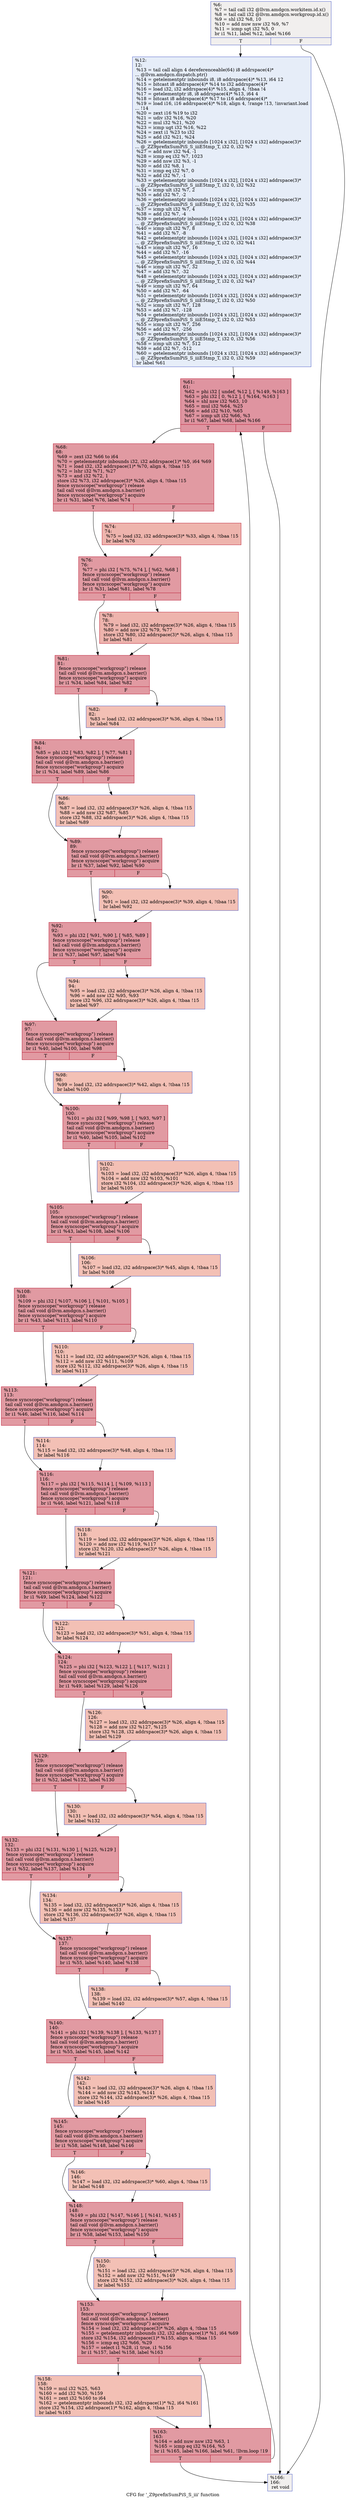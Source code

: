 digraph "CFG for '_Z9prefixSumPiS_S_iii' function" {
	label="CFG for '_Z9prefixSumPiS_S_iii' function";

	Node0x5d08eb0 [shape=record,color="#3d50c3ff", style=filled, fillcolor="#e0dbd870",label="{%6:\l  %7 = tail call i32 @llvm.amdgcn.workitem.id.x()\l  %8 = tail call i32 @llvm.amdgcn.workgroup.id.x()\l  %9 = shl i32 %8, 10\l  %10 = add nuw nsw i32 %9, %7\l  %11 = icmp sgt i32 %5, 0\l  br i1 %11, label %12, label %166\l|{<s0>T|<s1>F}}"];
	Node0x5d08eb0:s0 -> Node0x5d09af0;
	Node0x5d08eb0:s1 -> Node0x5d09b80;
	Node0x5d09af0 [shape=record,color="#3d50c3ff", style=filled, fillcolor="#c7d7f070",label="{%12:\l12:                                               \l  %13 = tail call align 4 dereferenceable(64) i8 addrspace(4)*\l... @llvm.amdgcn.dispatch.ptr()\l  %14 = getelementptr inbounds i8, i8 addrspace(4)* %13, i64 12\l  %15 = bitcast i8 addrspace(4)* %14 to i32 addrspace(4)*\l  %16 = load i32, i32 addrspace(4)* %15, align 4, !tbaa !4\l  %17 = getelementptr i8, i8 addrspace(4)* %13, i64 4\l  %18 = bitcast i8 addrspace(4)* %17 to i16 addrspace(4)*\l  %19 = load i16, i16 addrspace(4)* %18, align 4, !range !13, !invariant.load\l... !14\l  %20 = zext i16 %19 to i32\l  %21 = udiv i32 %16, %20\l  %22 = mul i32 %21, %20\l  %23 = icmp ugt i32 %16, %22\l  %24 = zext i1 %23 to i32\l  %25 = add i32 %21, %24\l  %26 = getelementptr inbounds [1024 x i32], [1024 x i32] addrspace(3)*\l... @_ZZ9prefixSumPiS_S_iiiE5tmp_T, i32 0, i32 %7\l  %27 = add nsw i32 %4, -1\l  %28 = icmp eq i32 %7, 1023\l  %29 = add nsw i32 %3, -1\l  %30 = add i32 %8, 1\l  %31 = icmp eq i32 %7, 0\l  %32 = add i32 %7, -1\l  %33 = getelementptr inbounds [1024 x i32], [1024 x i32] addrspace(3)*\l... @_ZZ9prefixSumPiS_S_iiiE5tmp_T, i32 0, i32 %32\l  %34 = icmp ult i32 %7, 2\l  %35 = add i32 %7, -2\l  %36 = getelementptr inbounds [1024 x i32], [1024 x i32] addrspace(3)*\l... @_ZZ9prefixSumPiS_S_iiiE5tmp_T, i32 0, i32 %35\l  %37 = icmp ult i32 %7, 4\l  %38 = add i32 %7, -4\l  %39 = getelementptr inbounds [1024 x i32], [1024 x i32] addrspace(3)*\l... @_ZZ9prefixSumPiS_S_iiiE5tmp_T, i32 0, i32 %38\l  %40 = icmp ult i32 %7, 8\l  %41 = add i32 %7, -8\l  %42 = getelementptr inbounds [1024 x i32], [1024 x i32] addrspace(3)*\l... @_ZZ9prefixSumPiS_S_iiiE5tmp_T, i32 0, i32 %41\l  %43 = icmp ult i32 %7, 16\l  %44 = add i32 %7, -16\l  %45 = getelementptr inbounds [1024 x i32], [1024 x i32] addrspace(3)*\l... @_ZZ9prefixSumPiS_S_iiiE5tmp_T, i32 0, i32 %44\l  %46 = icmp ult i32 %7, 32\l  %47 = add i32 %7, -32\l  %48 = getelementptr inbounds [1024 x i32], [1024 x i32] addrspace(3)*\l... @_ZZ9prefixSumPiS_S_iiiE5tmp_T, i32 0, i32 %47\l  %49 = icmp ult i32 %7, 64\l  %50 = add i32 %7, -64\l  %51 = getelementptr inbounds [1024 x i32], [1024 x i32] addrspace(3)*\l... @_ZZ9prefixSumPiS_S_iiiE5tmp_T, i32 0, i32 %50\l  %52 = icmp ult i32 %7, 128\l  %53 = add i32 %7, -128\l  %54 = getelementptr inbounds [1024 x i32], [1024 x i32] addrspace(3)*\l... @_ZZ9prefixSumPiS_S_iiiE5tmp_T, i32 0, i32 %53\l  %55 = icmp ult i32 %7, 256\l  %56 = add i32 %7, -256\l  %57 = getelementptr inbounds [1024 x i32], [1024 x i32] addrspace(3)*\l... @_ZZ9prefixSumPiS_S_iiiE5tmp_T, i32 0, i32 %56\l  %58 = icmp ult i32 %7, 512\l  %59 = add i32 %7, -512\l  %60 = getelementptr inbounds [1024 x i32], [1024 x i32] addrspace(3)*\l... @_ZZ9prefixSumPiS_S_iiiE5tmp_T, i32 0, i32 %59\l  br label %61\l}"];
	Node0x5d09af0 -> Node0x5d0cf70;
	Node0x5d0cf70 [shape=record,color="#b70d28ff", style=filled, fillcolor="#b70d2870",label="{%61:\l61:                                               \l  %62 = phi i32 [ undef, %12 ], [ %149, %163 ]\l  %63 = phi i32 [ 0, %12 ], [ %164, %163 ]\l  %64 = shl nsw i32 %63, 10\l  %65 = mul i32 %64, %25\l  %66 = add i32 %10, %65\l  %67 = icmp ult i32 %66, %3\l  br i1 %67, label %68, label %166\l|{<s0>T|<s1>F}}"];
	Node0x5d0cf70:s0 -> Node0x5d0bb00;
	Node0x5d0cf70:s1 -> Node0x5d09b80;
	Node0x5d0bb00 [shape=record,color="#b70d28ff", style=filled, fillcolor="#bb1b2c70",label="{%68:\l68:                                               \l  %69 = zext i32 %66 to i64\l  %70 = getelementptr inbounds i32, i32 addrspace(1)* %0, i64 %69\l  %71 = load i32, i32 addrspace(1)* %70, align 4, !tbaa !15\l  %72 = lshr i32 %71, %27\l  %73 = and i32 %72, 1\l  store i32 %73, i32 addrspace(3)* %26, align 4, !tbaa !15\l  fence syncscope(\"workgroup\") release\l  tail call void @llvm.amdgcn.s.barrier()\l  fence syncscope(\"workgroup\") acquire\l  br i1 %31, label %76, label %74\l|{<s0>T|<s1>F}}"];
	Node0x5d0bb00:s0 -> Node0x5d0e590;
	Node0x5d0bb00:s1 -> Node0x5d0e620;
	Node0x5d0e620 [shape=record,color="#b70d28ff", style=filled, fillcolor="#d8564670",label="{%74:\l74:                                               \l  %75 = load i32, i32 addrspace(3)* %33, align 4, !tbaa !15\l  br label %76\l}"];
	Node0x5d0e620 -> Node0x5d0e590;
	Node0x5d0e590 [shape=record,color="#b70d28ff", style=filled, fillcolor="#bb1b2c70",label="{%76:\l76:                                               \l  %77 = phi i32 [ %75, %74 ], [ %62, %68 ]\l  fence syncscope(\"workgroup\") release\l  tail call void @llvm.amdgcn.s.barrier()\l  fence syncscope(\"workgroup\") acquire\l  br i1 %31, label %81, label %78\l|{<s0>T|<s1>F}}"];
	Node0x5d0e590:s0 -> Node0x5d0ea60;
	Node0x5d0e590:s1 -> Node0x5d0eab0;
	Node0x5d0eab0 [shape=record,color="#b70d28ff", style=filled, fillcolor="#d8564670",label="{%78:\l78:                                               \l  %79 = load i32, i32 addrspace(3)* %26, align 4, !tbaa !15\l  %80 = add nsw i32 %79, %77\l  store i32 %80, i32 addrspace(3)* %26, align 4, !tbaa !15\l  br label %81\l}"];
	Node0x5d0eab0 -> Node0x5d0ea60;
	Node0x5d0ea60 [shape=record,color="#b70d28ff", style=filled, fillcolor="#bb1b2c70",label="{%81:\l81:                                               \l  fence syncscope(\"workgroup\") release\l  tail call void @llvm.amdgcn.s.barrier()\l  fence syncscope(\"workgroup\") acquire\l  br i1 %34, label %84, label %82\l|{<s0>T|<s1>F}}"];
	Node0x5d0ea60:s0 -> Node0x5d0ef60;
	Node0x5d0ea60:s1 -> Node0x5d0efb0;
	Node0x5d0efb0 [shape=record,color="#3d50c3ff", style=filled, fillcolor="#e5705870",label="{%82:\l82:                                               \l  %83 = load i32, i32 addrspace(3)* %36, align 4, !tbaa !15\l  br label %84\l}"];
	Node0x5d0efb0 -> Node0x5d0ef60;
	Node0x5d0ef60 [shape=record,color="#b70d28ff", style=filled, fillcolor="#bb1b2c70",label="{%84:\l84:                                               \l  %85 = phi i32 [ %83, %82 ], [ %77, %81 ]\l  fence syncscope(\"workgroup\") release\l  tail call void @llvm.amdgcn.s.barrier()\l  fence syncscope(\"workgroup\") acquire\l  br i1 %34, label %89, label %86\l|{<s0>T|<s1>F}}"];
	Node0x5d0ef60:s0 -> Node0x5d0f3b0;
	Node0x5d0ef60:s1 -> Node0x5d0f400;
	Node0x5d0f400 [shape=record,color="#3d50c3ff", style=filled, fillcolor="#e5705870",label="{%86:\l86:                                               \l  %87 = load i32, i32 addrspace(3)* %26, align 4, !tbaa !15\l  %88 = add nsw i32 %87, %85\l  store i32 %88, i32 addrspace(3)* %26, align 4, !tbaa !15\l  br label %89\l}"];
	Node0x5d0f400 -> Node0x5d0f3b0;
	Node0x5d0f3b0 [shape=record,color="#b70d28ff", style=filled, fillcolor="#bb1b2c70",label="{%89:\l89:                                               \l  fence syncscope(\"workgroup\") release\l  tail call void @llvm.amdgcn.s.barrier()\l  fence syncscope(\"workgroup\") acquire\l  br i1 %37, label %92, label %90\l|{<s0>T|<s1>F}}"];
	Node0x5d0f3b0:s0 -> Node0x5d0f870;
	Node0x5d0f3b0:s1 -> Node0x5d0f8c0;
	Node0x5d0f8c0 [shape=record,color="#3d50c3ff", style=filled, fillcolor="#e5705870",label="{%90:\l90:                                               \l  %91 = load i32, i32 addrspace(3)* %39, align 4, !tbaa !15\l  br label %92\l}"];
	Node0x5d0f8c0 -> Node0x5d0f870;
	Node0x5d0f870 [shape=record,color="#b70d28ff", style=filled, fillcolor="#bb1b2c70",label="{%92:\l92:                                               \l  %93 = phi i32 [ %91, %90 ], [ %85, %89 ]\l  fence syncscope(\"workgroup\") release\l  tail call void @llvm.amdgcn.s.barrier()\l  fence syncscope(\"workgroup\") acquire\l  br i1 %37, label %97, label %94\l|{<s0>T|<s1>F}}"];
	Node0x5d0f870:s0 -> Node0x5d0fcc0;
	Node0x5d0f870:s1 -> Node0x5d0fd10;
	Node0x5d0fd10 [shape=record,color="#3d50c3ff", style=filled, fillcolor="#e5705870",label="{%94:\l94:                                               \l  %95 = load i32, i32 addrspace(3)* %26, align 4, !tbaa !15\l  %96 = add nsw i32 %95, %93\l  store i32 %96, i32 addrspace(3)* %26, align 4, !tbaa !15\l  br label %97\l}"];
	Node0x5d0fd10 -> Node0x5d0fcc0;
	Node0x5d0fcc0 [shape=record,color="#b70d28ff", style=filled, fillcolor="#bb1b2c70",label="{%97:\l97:                                               \l  fence syncscope(\"workgroup\") release\l  tail call void @llvm.amdgcn.s.barrier()\l  fence syncscope(\"workgroup\") acquire\l  br i1 %40, label %100, label %98\l|{<s0>T|<s1>F}}"];
	Node0x5d0fcc0:s0 -> Node0x5d10180;
	Node0x5d0fcc0:s1 -> Node0x5d101d0;
	Node0x5d101d0 [shape=record,color="#3d50c3ff", style=filled, fillcolor="#e5705870",label="{%98:\l98:                                               \l  %99 = load i32, i32 addrspace(3)* %42, align 4, !tbaa !15\l  br label %100\l}"];
	Node0x5d101d0 -> Node0x5d10180;
	Node0x5d10180 [shape=record,color="#b70d28ff", style=filled, fillcolor="#bb1b2c70",label="{%100:\l100:                                              \l  %101 = phi i32 [ %99, %98 ], [ %93, %97 ]\l  fence syncscope(\"workgroup\") release\l  tail call void @llvm.amdgcn.s.barrier()\l  fence syncscope(\"workgroup\") acquire\l  br i1 %40, label %105, label %102\l|{<s0>T|<s1>F}}"];
	Node0x5d10180:s0 -> Node0x5d105d0;
	Node0x5d10180:s1 -> Node0x5d10620;
	Node0x5d10620 [shape=record,color="#3d50c3ff", style=filled, fillcolor="#e5705870",label="{%102:\l102:                                              \l  %103 = load i32, i32 addrspace(3)* %26, align 4, !tbaa !15\l  %104 = add nsw i32 %103, %101\l  store i32 %104, i32 addrspace(3)* %26, align 4, !tbaa !15\l  br label %105\l}"];
	Node0x5d10620 -> Node0x5d105d0;
	Node0x5d105d0 [shape=record,color="#b70d28ff", style=filled, fillcolor="#bb1b2c70",label="{%105:\l105:                                              \l  fence syncscope(\"workgroup\") release\l  tail call void @llvm.amdgcn.s.barrier()\l  fence syncscope(\"workgroup\") acquire\l  br i1 %43, label %108, label %106\l|{<s0>T|<s1>F}}"];
	Node0x5d105d0:s0 -> Node0x5d10a90;
	Node0x5d105d0:s1 -> Node0x5d10ae0;
	Node0x5d10ae0 [shape=record,color="#3d50c3ff", style=filled, fillcolor="#e5705870",label="{%106:\l106:                                              \l  %107 = load i32, i32 addrspace(3)* %45, align 4, !tbaa !15\l  br label %108\l}"];
	Node0x5d10ae0 -> Node0x5d10a90;
	Node0x5d10a90 [shape=record,color="#b70d28ff", style=filled, fillcolor="#bb1b2c70",label="{%108:\l108:                                              \l  %109 = phi i32 [ %107, %106 ], [ %101, %105 ]\l  fence syncscope(\"workgroup\") release\l  tail call void @llvm.amdgcn.s.barrier()\l  fence syncscope(\"workgroup\") acquire\l  br i1 %43, label %113, label %110\l|{<s0>T|<s1>F}}"];
	Node0x5d10a90:s0 -> Node0x5d10ee0;
	Node0x5d10a90:s1 -> Node0x5d10f30;
	Node0x5d10f30 [shape=record,color="#3d50c3ff", style=filled, fillcolor="#e5705870",label="{%110:\l110:                                              \l  %111 = load i32, i32 addrspace(3)* %26, align 4, !tbaa !15\l  %112 = add nsw i32 %111, %109\l  store i32 %112, i32 addrspace(3)* %26, align 4, !tbaa !15\l  br label %113\l}"];
	Node0x5d10f30 -> Node0x5d10ee0;
	Node0x5d10ee0 [shape=record,color="#b70d28ff", style=filled, fillcolor="#bb1b2c70",label="{%113:\l113:                                              \l  fence syncscope(\"workgroup\") release\l  tail call void @llvm.amdgcn.s.barrier()\l  fence syncscope(\"workgroup\") acquire\l  br i1 %46, label %116, label %114\l|{<s0>T|<s1>F}}"];
	Node0x5d10ee0:s0 -> Node0x5d113a0;
	Node0x5d10ee0:s1 -> Node0x5d113f0;
	Node0x5d113f0 [shape=record,color="#3d50c3ff", style=filled, fillcolor="#e5705870",label="{%114:\l114:                                              \l  %115 = load i32, i32 addrspace(3)* %48, align 4, !tbaa !15\l  br label %116\l}"];
	Node0x5d113f0 -> Node0x5d113a0;
	Node0x5d113a0 [shape=record,color="#b70d28ff", style=filled, fillcolor="#bb1b2c70",label="{%116:\l116:                                              \l  %117 = phi i32 [ %115, %114 ], [ %109, %113 ]\l  fence syncscope(\"workgroup\") release\l  tail call void @llvm.amdgcn.s.barrier()\l  fence syncscope(\"workgroup\") acquire\l  br i1 %46, label %121, label %118\l|{<s0>T|<s1>F}}"];
	Node0x5d113a0:s0 -> Node0x5d117f0;
	Node0x5d113a0:s1 -> Node0x5d11840;
	Node0x5d11840 [shape=record,color="#3d50c3ff", style=filled, fillcolor="#e5705870",label="{%118:\l118:                                              \l  %119 = load i32, i32 addrspace(3)* %26, align 4, !tbaa !15\l  %120 = add nsw i32 %119, %117\l  store i32 %120, i32 addrspace(3)* %26, align 4, !tbaa !15\l  br label %121\l}"];
	Node0x5d11840 -> Node0x5d117f0;
	Node0x5d117f0 [shape=record,color="#b70d28ff", style=filled, fillcolor="#bb1b2c70",label="{%121:\l121:                                              \l  fence syncscope(\"workgroup\") release\l  tail call void @llvm.amdgcn.s.barrier()\l  fence syncscope(\"workgroup\") acquire\l  br i1 %49, label %124, label %122\l|{<s0>T|<s1>F}}"];
	Node0x5d117f0:s0 -> Node0x5d11cb0;
	Node0x5d117f0:s1 -> Node0x5d11d00;
	Node0x5d11d00 [shape=record,color="#3d50c3ff", style=filled, fillcolor="#e5705870",label="{%122:\l122:                                              \l  %123 = load i32, i32 addrspace(3)* %51, align 4, !tbaa !15\l  br label %124\l}"];
	Node0x5d11d00 -> Node0x5d11cb0;
	Node0x5d11cb0 [shape=record,color="#b70d28ff", style=filled, fillcolor="#bb1b2c70",label="{%124:\l124:                                              \l  %125 = phi i32 [ %123, %122 ], [ %117, %121 ]\l  fence syncscope(\"workgroup\") release\l  tail call void @llvm.amdgcn.s.barrier()\l  fence syncscope(\"workgroup\") acquire\l  br i1 %49, label %129, label %126\l|{<s0>T|<s1>F}}"];
	Node0x5d11cb0:s0 -> Node0x5d12100;
	Node0x5d11cb0:s1 -> Node0x5d12150;
	Node0x5d12150 [shape=record,color="#3d50c3ff", style=filled, fillcolor="#e5705870",label="{%126:\l126:                                              \l  %127 = load i32, i32 addrspace(3)* %26, align 4, !tbaa !15\l  %128 = add nsw i32 %127, %125\l  store i32 %128, i32 addrspace(3)* %26, align 4, !tbaa !15\l  br label %129\l}"];
	Node0x5d12150 -> Node0x5d12100;
	Node0x5d12100 [shape=record,color="#b70d28ff", style=filled, fillcolor="#bb1b2c70",label="{%129:\l129:                                              \l  fence syncscope(\"workgroup\") release\l  tail call void @llvm.amdgcn.s.barrier()\l  fence syncscope(\"workgroup\") acquire\l  br i1 %52, label %132, label %130\l|{<s0>T|<s1>F}}"];
	Node0x5d12100:s0 -> Node0x5d0d5f0;
	Node0x5d12100:s1 -> Node0x5d0d640;
	Node0x5d0d640 [shape=record,color="#3d50c3ff", style=filled, fillcolor="#e5705870",label="{%130:\l130:                                              \l  %131 = load i32, i32 addrspace(3)* %54, align 4, !tbaa !15\l  br label %132\l}"];
	Node0x5d0d640 -> Node0x5d0d5f0;
	Node0x5d0d5f0 [shape=record,color="#b70d28ff", style=filled, fillcolor="#bb1b2c70",label="{%132:\l132:                                              \l  %133 = phi i32 [ %131, %130 ], [ %125, %129 ]\l  fence syncscope(\"workgroup\") release\l  tail call void @llvm.amdgcn.s.barrier()\l  fence syncscope(\"workgroup\") acquire\l  br i1 %52, label %137, label %134\l|{<s0>T|<s1>F}}"];
	Node0x5d0d5f0:s0 -> Node0x5d12e10;
	Node0x5d0d5f0:s1 -> Node0x5d12e60;
	Node0x5d12e60 [shape=record,color="#3d50c3ff", style=filled, fillcolor="#e5705870",label="{%134:\l134:                                              \l  %135 = load i32, i32 addrspace(3)* %26, align 4, !tbaa !15\l  %136 = add nsw i32 %135, %133\l  store i32 %136, i32 addrspace(3)* %26, align 4, !tbaa !15\l  br label %137\l}"];
	Node0x5d12e60 -> Node0x5d12e10;
	Node0x5d12e10 [shape=record,color="#b70d28ff", style=filled, fillcolor="#bb1b2c70",label="{%137:\l137:                                              \l  fence syncscope(\"workgroup\") release\l  tail call void @llvm.amdgcn.s.barrier()\l  fence syncscope(\"workgroup\") acquire\l  br i1 %55, label %140, label %138\l|{<s0>T|<s1>F}}"];
	Node0x5d12e10:s0 -> Node0x5d132d0;
	Node0x5d12e10:s1 -> Node0x5d13320;
	Node0x5d13320 [shape=record,color="#3d50c3ff", style=filled, fillcolor="#e5705870",label="{%138:\l138:                                              \l  %139 = load i32, i32 addrspace(3)* %57, align 4, !tbaa !15\l  br label %140\l}"];
	Node0x5d13320 -> Node0x5d132d0;
	Node0x5d132d0 [shape=record,color="#b70d28ff", style=filled, fillcolor="#bb1b2c70",label="{%140:\l140:                                              \l  %141 = phi i32 [ %139, %138 ], [ %133, %137 ]\l  fence syncscope(\"workgroup\") release\l  tail call void @llvm.amdgcn.s.barrier()\l  fence syncscope(\"workgroup\") acquire\l  br i1 %55, label %145, label %142\l|{<s0>T|<s1>F}}"];
	Node0x5d132d0:s0 -> Node0x5d13720;
	Node0x5d132d0:s1 -> Node0x5d13770;
	Node0x5d13770 [shape=record,color="#3d50c3ff", style=filled, fillcolor="#e5705870",label="{%142:\l142:                                              \l  %143 = load i32, i32 addrspace(3)* %26, align 4, !tbaa !15\l  %144 = add nsw i32 %143, %141\l  store i32 %144, i32 addrspace(3)* %26, align 4, !tbaa !15\l  br label %145\l}"];
	Node0x5d13770 -> Node0x5d13720;
	Node0x5d13720 [shape=record,color="#b70d28ff", style=filled, fillcolor="#bb1b2c70",label="{%145:\l145:                                              \l  fence syncscope(\"workgroup\") release\l  tail call void @llvm.amdgcn.s.barrier()\l  fence syncscope(\"workgroup\") acquire\l  br i1 %58, label %148, label %146\l|{<s0>T|<s1>F}}"];
	Node0x5d13720:s0 -> Node0x5d13be0;
	Node0x5d13720:s1 -> Node0x5d13c30;
	Node0x5d13c30 [shape=record,color="#3d50c3ff", style=filled, fillcolor="#e5705870",label="{%146:\l146:                                              \l  %147 = load i32, i32 addrspace(3)* %60, align 4, !tbaa !15\l  br label %148\l}"];
	Node0x5d13c30 -> Node0x5d13be0;
	Node0x5d13be0 [shape=record,color="#b70d28ff", style=filled, fillcolor="#bb1b2c70",label="{%148:\l148:                                              \l  %149 = phi i32 [ %147, %146 ], [ %141, %145 ]\l  fence syncscope(\"workgroup\") release\l  tail call void @llvm.amdgcn.s.barrier()\l  fence syncscope(\"workgroup\") acquire\l  br i1 %58, label %153, label %150\l|{<s0>T|<s1>F}}"];
	Node0x5d13be0:s0 -> Node0x5d14030;
	Node0x5d13be0:s1 -> Node0x5d14080;
	Node0x5d14080 [shape=record,color="#3d50c3ff", style=filled, fillcolor="#e5705870",label="{%150:\l150:                                              \l  %151 = load i32, i32 addrspace(3)* %26, align 4, !tbaa !15\l  %152 = add nsw i32 %151, %149\l  store i32 %152, i32 addrspace(3)* %26, align 4, !tbaa !15\l  br label %153\l}"];
	Node0x5d14080 -> Node0x5d14030;
	Node0x5d14030 [shape=record,color="#b70d28ff", style=filled, fillcolor="#bb1b2c70",label="{%153:\l153:                                              \l  fence syncscope(\"workgroup\") release\l  tail call void @llvm.amdgcn.s.barrier()\l  fence syncscope(\"workgroup\") acquire\l  %154 = load i32, i32 addrspace(3)* %26, align 4, !tbaa !15\l  %155 = getelementptr inbounds i32, i32 addrspace(1)* %1, i64 %69\l  store i32 %154, i32 addrspace(1)* %155, align 4, !tbaa !15\l  %156 = icmp eq i32 %66, %29\l  %157 = select i1 %28, i1 true, i1 %156\l  br i1 %157, label %158, label %163\l|{<s0>T|<s1>F}}"];
	Node0x5d14030:s0 -> Node0x5d147d0;
	Node0x5d14030:s1 -> Node0x5d0d060;
	Node0x5d147d0 [shape=record,color="#3d50c3ff", style=filled, fillcolor="#e5705870",label="{%158:\l158:                                              \l  %159 = mul i32 %25, %63\l  %160 = add i32 %30, %159\l  %161 = zext i32 %160 to i64\l  %162 = getelementptr inbounds i32, i32 addrspace(1)* %2, i64 %161\l  store i32 %154, i32 addrspace(1)* %162, align 4, !tbaa !15\l  br label %163\l}"];
	Node0x5d147d0 -> Node0x5d0d060;
	Node0x5d0d060 [shape=record,color="#b70d28ff", style=filled, fillcolor="#bb1b2c70",label="{%163:\l163:                                              \l  %164 = add nuw nsw i32 %63, 1\l  %165 = icmp eq i32 %164, %5\l  br i1 %165, label %166, label %61, !llvm.loop !19\l|{<s0>T|<s1>F}}"];
	Node0x5d0d060:s0 -> Node0x5d09b80;
	Node0x5d0d060:s1 -> Node0x5d0cf70;
	Node0x5d09b80 [shape=record,color="#3d50c3ff", style=filled, fillcolor="#e0dbd870",label="{%166:\l166:                                              \l  ret void\l}"];
}
